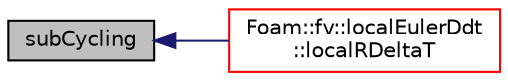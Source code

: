 digraph "subCycling"
{
  bgcolor="transparent";
  edge [fontname="Helvetica",fontsize="10",labelfontname="Helvetica",labelfontsize="10"];
  node [fontname="Helvetica",fontsize="10",shape=record];
  rankdir="LR";
  Node1 [label="subCycling",height=0.2,width=0.4,color="black", fillcolor="grey75", style="filled", fontcolor="black"];
  Node1 -> Node2 [dir="back",color="midnightblue",fontsize="10",style="solid",fontname="Helvetica"];
  Node2 [label="Foam::fv::localEulerDdt\l::localRDeltaT",height=0.2,width=0.4,color="red",URL="$a01401.html#ae2d3d323e68e59bff90dea629199a881",tooltip="Return the reciprocal of the local time-step. "];
}
